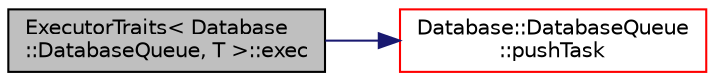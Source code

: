 digraph "ExecutorTraits&lt; Database::DatabaseQueue, T &gt;::exec"
{
 // LATEX_PDF_SIZE
  edge [fontname="Helvetica",fontsize="10",labelfontname="Helvetica",labelfontsize="10"];
  node [fontname="Helvetica",fontsize="10",shape=record];
  rankdir="LR";
  Node1 [label="ExecutorTraits\< Database\l::DatabaseQueue, T \>::exec",height=0.2,width=0.4,color="black", fillcolor="grey75", style="filled", fontcolor="black",tooltip=" "];
  Node1 -> Node2 [color="midnightblue",fontsize="10",style="solid",fontname="Helvetica"];
  Node2 [label="Database::DatabaseQueue\l::pushTask",height=0.2,width=0.4,color="red", fillcolor="white", style="filled",URL="$class_database_1_1_database_queue.html#a986bb6cbf5feb18300106de60e39dc74",tooltip=" "];
}
